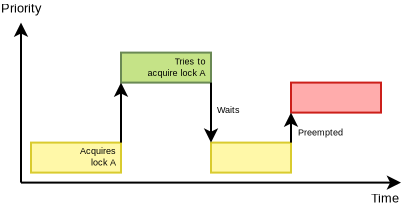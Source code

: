 <?xml version="1.0" encoding="UTF-8"?>
<dia:diagram xmlns:dia="http://www.lysator.liu.se/~alla/dia/">
  <dia:layer name="Arrière-plan" visible="true" active="true">
    <dia:object type="Standard - Box" version="0" id="O0">
      <dia:attribute name="obj_pos">
        <dia:point val="22.5,14.5"/>
      </dia:attribute>
      <dia:attribute name="obj_bb">
        <dia:rectangle val="22.45,14.45;27.05,16.05"/>
      </dia:attribute>
      <dia:attribute name="elem_corner">
        <dia:point val="22.5,14.5"/>
      </dia:attribute>
      <dia:attribute name="elem_width">
        <dia:real val="4.5"/>
      </dia:attribute>
      <dia:attribute name="elem_height">
        <dia:real val="1.5"/>
      </dia:attribute>
      <dia:attribute name="border_width">
        <dia:real val="0.1"/>
      </dia:attribute>
      <dia:attribute name="border_color">
        <dia:color val="#d9cb2f"/>
      </dia:attribute>
      <dia:attribute name="inner_color">
        <dia:color val="#fff8a8"/>
      </dia:attribute>
      <dia:attribute name="show_background">
        <dia:boolean val="true"/>
      </dia:attribute>
    </dia:object>
    <dia:object type="Standard - Line" version="0" id="O1">
      <dia:attribute name="obj_pos">
        <dia:point val="22,16.5"/>
      </dia:attribute>
      <dia:attribute name="obj_bb">
        <dia:rectangle val="21.638,8.388;22.362,16.55"/>
      </dia:attribute>
      <dia:attribute name="conn_endpoints">
        <dia:point val="22,16.5"/>
        <dia:point val="22,8.5"/>
      </dia:attribute>
      <dia:attribute name="numcp">
        <dia:int val="1"/>
      </dia:attribute>
      <dia:attribute name="end_arrow">
        <dia:enum val="22"/>
      </dia:attribute>
      <dia:attribute name="end_arrow_length">
        <dia:real val="0.5"/>
      </dia:attribute>
      <dia:attribute name="end_arrow_width">
        <dia:real val="0.5"/>
      </dia:attribute>
    </dia:object>
    <dia:object type="Standard - Line" version="0" id="O2">
      <dia:attribute name="obj_pos">
        <dia:point val="22,16.5"/>
      </dia:attribute>
      <dia:attribute name="obj_bb">
        <dia:rectangle val="21.95,16.138;41.112,16.862"/>
      </dia:attribute>
      <dia:attribute name="conn_endpoints">
        <dia:point val="22,16.5"/>
        <dia:point val="41,16.5"/>
      </dia:attribute>
      <dia:attribute name="numcp">
        <dia:int val="1"/>
      </dia:attribute>
      <dia:attribute name="end_arrow">
        <dia:enum val="22"/>
      </dia:attribute>
      <dia:attribute name="end_arrow_length">
        <dia:real val="0.5"/>
      </dia:attribute>
      <dia:attribute name="end_arrow_width">
        <dia:real val="0.5"/>
      </dia:attribute>
    </dia:object>
    <dia:object type="Standard - Text" version="1" id="O3">
      <dia:attribute name="obj_pos">
        <dia:point val="21,8"/>
      </dia:attribute>
      <dia:attribute name="obj_bb">
        <dia:rectangle val="21,7.405;23.277,8.152"/>
      </dia:attribute>
      <dia:attribute name="text">
        <dia:composite type="text">
          <dia:attribute name="string">
            <dia:string>#Priority#</dia:string>
          </dia:attribute>
          <dia:attribute name="font">
            <dia:font family="Liberation Sans" style="0" name="Courier"/>
          </dia:attribute>
          <dia:attribute name="height">
            <dia:real val="0.8"/>
          </dia:attribute>
          <dia:attribute name="pos">
            <dia:point val="21,8"/>
          </dia:attribute>
          <dia:attribute name="color">
            <dia:color val="#000000"/>
          </dia:attribute>
          <dia:attribute name="alignment">
            <dia:enum val="0"/>
          </dia:attribute>
        </dia:composite>
      </dia:attribute>
      <dia:attribute name="valign">
        <dia:enum val="3"/>
      </dia:attribute>
    </dia:object>
    <dia:object type="Standard - Text" version="1" id="O4">
      <dia:attribute name="obj_pos">
        <dia:point val="39.5,17.5"/>
      </dia:attribute>
      <dia:attribute name="obj_bb">
        <dia:rectangle val="39.5,16.905;41.065,17.652"/>
      </dia:attribute>
      <dia:attribute name="text">
        <dia:composite type="text">
          <dia:attribute name="string">
            <dia:string>#Time#</dia:string>
          </dia:attribute>
          <dia:attribute name="font">
            <dia:font family="Liberation Sans" style="0" name="Courier"/>
          </dia:attribute>
          <dia:attribute name="height">
            <dia:real val="0.8"/>
          </dia:attribute>
          <dia:attribute name="pos">
            <dia:point val="39.5,17.5"/>
          </dia:attribute>
          <dia:attribute name="color">
            <dia:color val="#000000"/>
          </dia:attribute>
          <dia:attribute name="alignment">
            <dia:enum val="0"/>
          </dia:attribute>
        </dia:composite>
      </dia:attribute>
      <dia:attribute name="valign">
        <dia:enum val="3"/>
      </dia:attribute>
    </dia:object>
    <dia:object type="Standard - Text" version="1" id="O5">
      <dia:attribute name="obj_pos">
        <dia:point val="26.75,15.075"/>
      </dia:attribute>
      <dia:attribute name="obj_bb">
        <dia:rectangle val="24.815,14.655;26.75,15.747"/>
      </dia:attribute>
      <dia:attribute name="text">
        <dia:composite type="text">
          <dia:attribute name="string">
            <dia:string>#Acquires
lock A#</dia:string>
          </dia:attribute>
          <dia:attribute name="font">
            <dia:font family="Liberation Sans" style="0" name="Courier"/>
          </dia:attribute>
          <dia:attribute name="height">
            <dia:real val="0.564"/>
          </dia:attribute>
          <dia:attribute name="pos">
            <dia:point val="26.75,15.075"/>
          </dia:attribute>
          <dia:attribute name="color">
            <dia:color val="#000000"/>
          </dia:attribute>
          <dia:attribute name="alignment">
            <dia:enum val="2"/>
          </dia:attribute>
        </dia:composite>
      </dia:attribute>
      <dia:attribute name="valign">
        <dia:enum val="3"/>
      </dia:attribute>
    </dia:object>
    <dia:object type="Standard - Box" version="0" id="O6">
      <dia:attribute name="obj_pos">
        <dia:point val="27,10"/>
      </dia:attribute>
      <dia:attribute name="obj_bb">
        <dia:rectangle val="26.95,9.95;31.55,11.55"/>
      </dia:attribute>
      <dia:attribute name="elem_corner">
        <dia:point val="27,10"/>
      </dia:attribute>
      <dia:attribute name="elem_width">
        <dia:real val="4.5"/>
      </dia:attribute>
      <dia:attribute name="elem_height">
        <dia:real val="1.5"/>
      </dia:attribute>
      <dia:attribute name="border_width">
        <dia:real val="0.1"/>
      </dia:attribute>
      <dia:attribute name="border_color">
        <dia:color val="#6a8954"/>
      </dia:attribute>
      <dia:attribute name="inner_color">
        <dia:color val="#c5e387"/>
      </dia:attribute>
      <dia:attribute name="show_background">
        <dia:boolean val="true"/>
      </dia:attribute>
    </dia:object>
    <dia:object type="Standard - Box" version="0" id="O7">
      <dia:attribute name="obj_pos">
        <dia:point val="31.5,14.5"/>
      </dia:attribute>
      <dia:attribute name="obj_bb">
        <dia:rectangle val="31.45,14.45;35.55,16.05"/>
      </dia:attribute>
      <dia:attribute name="elem_corner">
        <dia:point val="31.5,14.5"/>
      </dia:attribute>
      <dia:attribute name="elem_width">
        <dia:real val="4"/>
      </dia:attribute>
      <dia:attribute name="elem_height">
        <dia:real val="1.5"/>
      </dia:attribute>
      <dia:attribute name="border_width">
        <dia:real val="0.1"/>
      </dia:attribute>
      <dia:attribute name="border_color">
        <dia:color val="#d9cb2f"/>
      </dia:attribute>
      <dia:attribute name="inner_color">
        <dia:color val="#fff8a8"/>
      </dia:attribute>
      <dia:attribute name="show_background">
        <dia:boolean val="true"/>
      </dia:attribute>
    </dia:object>
    <dia:object type="Standard - Box" version="0" id="O8">
      <dia:attribute name="obj_pos">
        <dia:point val="35.5,11.5"/>
      </dia:attribute>
      <dia:attribute name="obj_bb">
        <dia:rectangle val="35.45,11.45;40.05,13.05"/>
      </dia:attribute>
      <dia:attribute name="elem_corner">
        <dia:point val="35.5,11.5"/>
      </dia:attribute>
      <dia:attribute name="elem_width">
        <dia:real val="4.5"/>
      </dia:attribute>
      <dia:attribute name="elem_height">
        <dia:real val="1.5"/>
      </dia:attribute>
      <dia:attribute name="border_width">
        <dia:real val="0.1"/>
      </dia:attribute>
      <dia:attribute name="border_color">
        <dia:color val="#cc1f1a"/>
      </dia:attribute>
      <dia:attribute name="inner_color">
        <dia:color val="#ffacac"/>
      </dia:attribute>
      <dia:attribute name="show_background">
        <dia:boolean val="true"/>
      </dia:attribute>
    </dia:object>
    <dia:object type="Standard - Line" version="0" id="O9">
      <dia:attribute name="obj_pos">
        <dia:point val="27,14.5"/>
      </dia:attribute>
      <dia:attribute name="obj_bb">
        <dia:rectangle val="26.638,11.388;27.362,14.55"/>
      </dia:attribute>
      <dia:attribute name="conn_endpoints">
        <dia:point val="27,14.5"/>
        <dia:point val="27,11.5"/>
      </dia:attribute>
      <dia:attribute name="numcp">
        <dia:int val="1"/>
      </dia:attribute>
      <dia:attribute name="end_arrow">
        <dia:enum val="22"/>
      </dia:attribute>
      <dia:attribute name="end_arrow_length">
        <dia:real val="0.5"/>
      </dia:attribute>
      <dia:attribute name="end_arrow_width">
        <dia:real val="0.5"/>
      </dia:attribute>
      <dia:connections>
        <dia:connection handle="0" to="O0" connection="2"/>
        <dia:connection handle="1" to="O6" connection="5"/>
      </dia:connections>
    </dia:object>
    <dia:object type="Standard - Line" version="0" id="O10">
      <dia:attribute name="obj_pos">
        <dia:point val="31.5,11.5"/>
      </dia:attribute>
      <dia:attribute name="obj_bb">
        <dia:rectangle val="31.138,11.45;31.862,14.612"/>
      </dia:attribute>
      <dia:attribute name="conn_endpoints">
        <dia:point val="31.5,11.5"/>
        <dia:point val="31.5,14.5"/>
      </dia:attribute>
      <dia:attribute name="numcp">
        <dia:int val="1"/>
      </dia:attribute>
      <dia:attribute name="end_arrow">
        <dia:enum val="22"/>
      </dia:attribute>
      <dia:attribute name="end_arrow_length">
        <dia:real val="0.5"/>
      </dia:attribute>
      <dia:attribute name="end_arrow_width">
        <dia:real val="0.5"/>
      </dia:attribute>
      <dia:connections>
        <dia:connection handle="0" to="O6" connection="7"/>
        <dia:connection handle="1" to="O7" connection="0"/>
      </dia:connections>
    </dia:object>
    <dia:object type="Standard - Line" version="0" id="O11">
      <dia:attribute name="obj_pos">
        <dia:point val="35.5,14.5"/>
      </dia:attribute>
      <dia:attribute name="obj_bb">
        <dia:rectangle val="35.138,12.888;35.862,14.55"/>
      </dia:attribute>
      <dia:attribute name="conn_endpoints">
        <dia:point val="35.5,14.5"/>
        <dia:point val="35.5,13"/>
      </dia:attribute>
      <dia:attribute name="numcp">
        <dia:int val="1"/>
      </dia:attribute>
      <dia:attribute name="end_arrow">
        <dia:enum val="22"/>
      </dia:attribute>
      <dia:attribute name="end_arrow_length">
        <dia:real val="0.5"/>
      </dia:attribute>
      <dia:attribute name="end_arrow_width">
        <dia:real val="0.5"/>
      </dia:attribute>
      <dia:connections>
        <dia:connection handle="0" to="O7" connection="2"/>
        <dia:connection handle="1" to="O8" connection="5"/>
      </dia:connections>
    </dia:object>
    <dia:object type="Standard - Text" version="1" id="O12">
      <dia:attribute name="obj_pos">
        <dia:point val="31.225,10.6"/>
      </dia:attribute>
      <dia:attribute name="obj_bb">
        <dia:rectangle val="28.043,10.18;31.225,11.272"/>
      </dia:attribute>
      <dia:attribute name="text">
        <dia:composite type="text">
          <dia:attribute name="string">
            <dia:string>#Tries to
acquire lock A#</dia:string>
          </dia:attribute>
          <dia:attribute name="font">
            <dia:font family="Liberation Sans" style="0" name="Courier"/>
          </dia:attribute>
          <dia:attribute name="height">
            <dia:real val="0.564"/>
          </dia:attribute>
          <dia:attribute name="pos">
            <dia:point val="31.225,10.6"/>
          </dia:attribute>
          <dia:attribute name="color">
            <dia:color val="#000000"/>
          </dia:attribute>
          <dia:attribute name="alignment">
            <dia:enum val="2"/>
          </dia:attribute>
        </dia:composite>
      </dia:attribute>
      <dia:attribute name="valign">
        <dia:enum val="3"/>
      </dia:attribute>
    </dia:object>
    <dia:object type="Standard - Text" version="1" id="O13">
      <dia:attribute name="obj_pos">
        <dia:point val="32.375,13.025"/>
      </dia:attribute>
      <dia:attribute name="obj_bb">
        <dia:rectangle val="31.759,12.605;32.991,13.133"/>
      </dia:attribute>
      <dia:attribute name="text">
        <dia:composite type="text">
          <dia:attribute name="string">
            <dia:string>#Waits#</dia:string>
          </dia:attribute>
          <dia:attribute name="font">
            <dia:font family="Liberation Sans" style="0" name="Courier"/>
          </dia:attribute>
          <dia:attribute name="height">
            <dia:real val="0.564"/>
          </dia:attribute>
          <dia:attribute name="pos">
            <dia:point val="32.375,13.025"/>
          </dia:attribute>
          <dia:attribute name="color">
            <dia:color val="#000000"/>
          </dia:attribute>
          <dia:attribute name="alignment">
            <dia:enum val="1"/>
          </dia:attribute>
        </dia:composite>
      </dia:attribute>
      <dia:attribute name="valign">
        <dia:enum val="3"/>
      </dia:attribute>
    </dia:object>
    <dia:object type="Standard - Text" version="1" id="O14">
      <dia:attribute name="obj_pos">
        <dia:point val="36.975,14.15"/>
      </dia:attribute>
      <dia:attribute name="obj_bb">
        <dia:rectangle val="35.742,13.73;38.208,14.258"/>
      </dia:attribute>
      <dia:attribute name="text">
        <dia:composite type="text">
          <dia:attribute name="string">
            <dia:string>#Preempted#</dia:string>
          </dia:attribute>
          <dia:attribute name="font">
            <dia:font family="Liberation Sans" style="0" name="Courier"/>
          </dia:attribute>
          <dia:attribute name="height">
            <dia:real val="0.564"/>
          </dia:attribute>
          <dia:attribute name="pos">
            <dia:point val="36.975,14.15"/>
          </dia:attribute>
          <dia:attribute name="color">
            <dia:color val="#000000"/>
          </dia:attribute>
          <dia:attribute name="alignment">
            <dia:enum val="1"/>
          </dia:attribute>
        </dia:composite>
      </dia:attribute>
      <dia:attribute name="valign">
        <dia:enum val="3"/>
      </dia:attribute>
    </dia:object>
  </dia:layer>
</dia:diagram>

